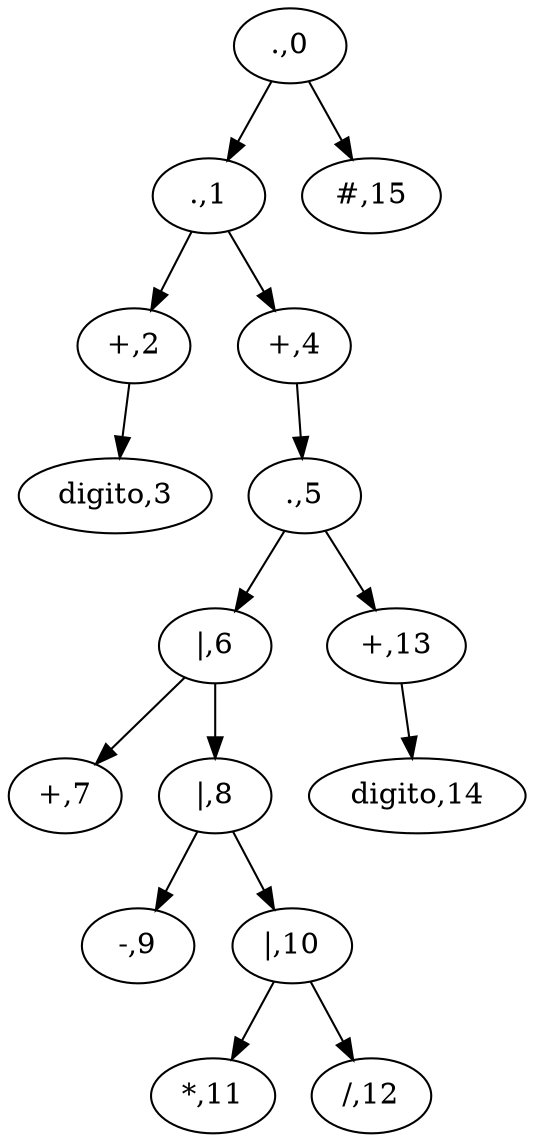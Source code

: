 digraph G {

".,0";
".,0"->".,1";
".,0"->"#,15";
".,1";
".,1"->"+,2";
".,1"->"+,4";
"+,2";
"+,2"->"digito,3";
"digito,3";
"+,4";
"+,4"->".,5";
".,5";
".,5"->"|,6";
".,5"->"+,13";
"|,6";
"|,6"->"+,7";
"|,6"->"|,8";
"+,7";
"|,8";
"|,8"->"-,9";
"|,8"->"|,10";
"-,9";
"|,10";
"|,10"->"*,11";
"|,10"->"/,12";
"*,11";
"/,12";
"+,13";
"+,13"->"digito,14";
"digito,14";
"#,15";
}
